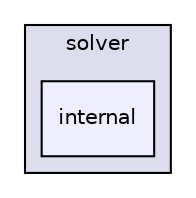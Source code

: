 digraph "include/tvm/solver/internal" {
  compound=true
  node [ fontsize="10", fontname="Helvetica"];
  edge [ labelfontsize="10", labelfontname="Helvetica"];
  subgraph clusterdir_cd62ff3f67c488611cd9ffc617bc0d4a {
    graph [ bgcolor="#ddddee", pencolor="black", label="solver" fontname="Helvetica", fontsize="10", URL="dir_cd62ff3f67c488611cd9ffc617bc0d4a.html"]
  dir_8679b0fbb08ca6194387597835b1e602 [shape=box, label="internal", style="filled", fillcolor="#eeeeff", pencolor="black", URL="dir_8679b0fbb08ca6194387597835b1e602.html"];
  }
}
